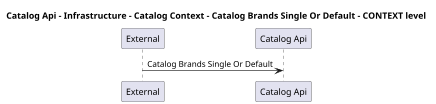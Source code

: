@startuml
skinparam dpi 60

title Catalog Api - Infrastructure - Catalog Context - Catalog Brands Single Or Default - CONTEXT level

participant "External" as C4InterFlow.SoftwareSystems.ExternalSystem
participant "Catalog Api" as dotnet.eShop.Architecture.SoftwareSystems.CatalogApi

C4InterFlow.SoftwareSystems.ExternalSystem -> dotnet.eShop.Architecture.SoftwareSystems.CatalogApi : Catalog Brands Single Or Default


@enduml
